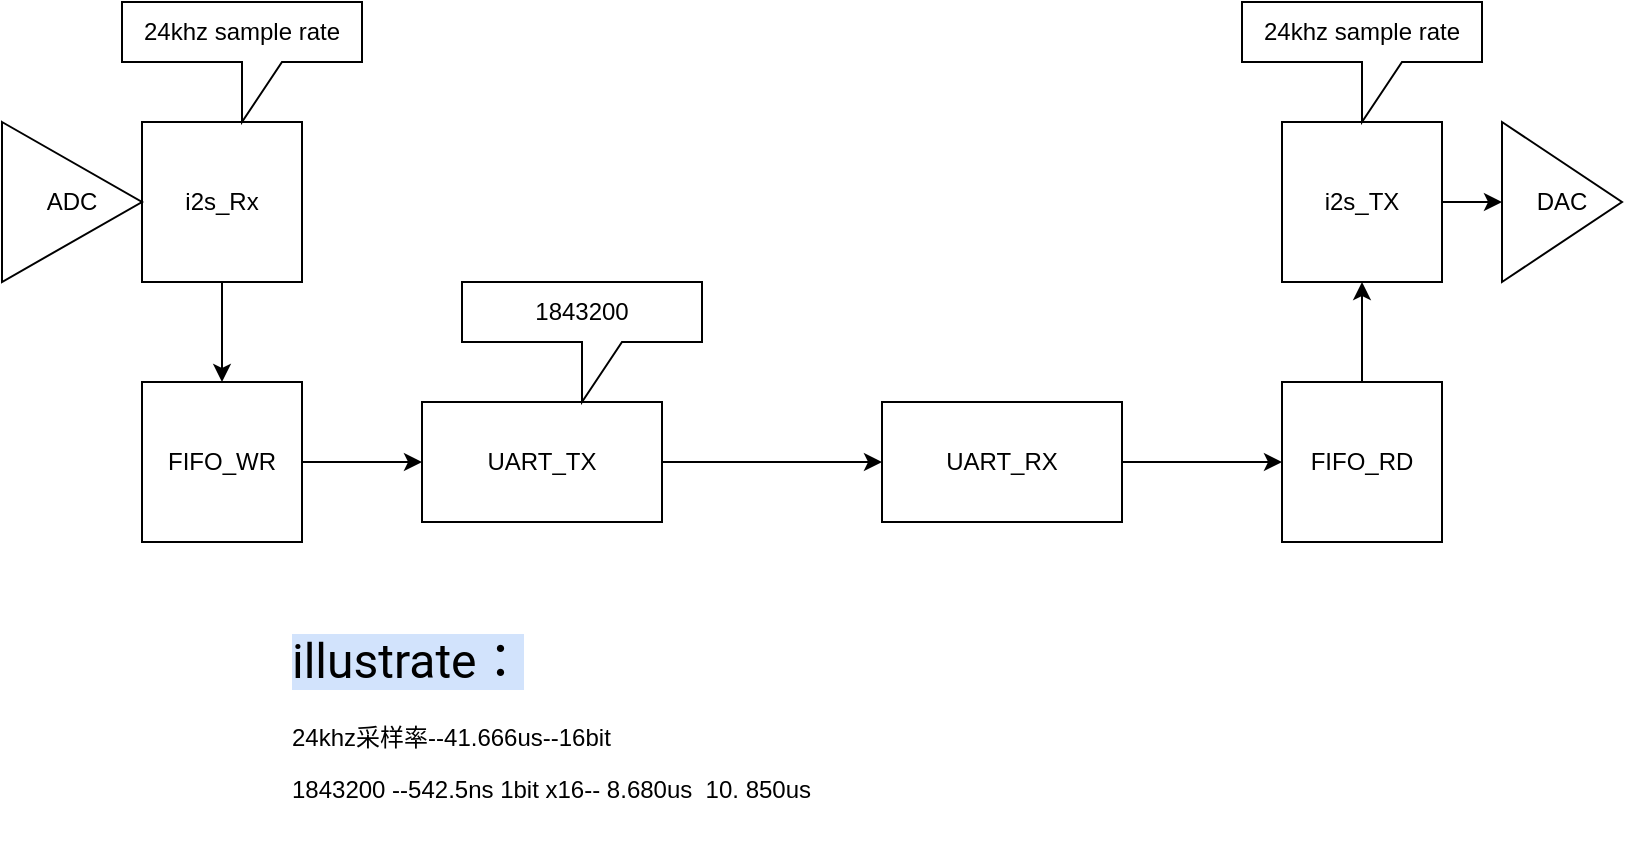 <mxfile version="15.8.2" type="github">
  <diagram id="0SSqz05uCD_B4Oa7NDAf" name="Page-1">
    <mxGraphModel dx="981" dy="548" grid="1" gridSize="10" guides="1" tooltips="1" connect="1" arrows="1" fold="1" page="1" pageScale="1" pageWidth="827" pageHeight="1169" math="0" shadow="0">
      <root>
        <mxCell id="0" />
        <mxCell id="1" parent="0" />
        <mxCell id="Vx_kvmbCpHdBKnT_1PFn-3" style="edgeStyle=orthogonalEdgeStyle;rounded=0;orthogonalLoop=1;jettySize=auto;html=1;exitX=1;exitY=0.5;exitDx=0;exitDy=0;entryX=0;entryY=0.5;entryDx=0;entryDy=0;" edge="1" parent="1" source="Vx_kvmbCpHdBKnT_1PFn-1" target="Vx_kvmbCpHdBKnT_1PFn-2">
          <mxGeometry relative="1" as="geometry" />
        </mxCell>
        <mxCell id="Vx_kvmbCpHdBKnT_1PFn-1" value="UART_TX" style="rounded=0;whiteSpace=wrap;html=1;" vertex="1" parent="1">
          <mxGeometry x="220" y="220" width="120" height="60" as="geometry" />
        </mxCell>
        <mxCell id="Vx_kvmbCpHdBKnT_1PFn-7" style="edgeStyle=orthogonalEdgeStyle;rounded=0;orthogonalLoop=1;jettySize=auto;html=1;entryX=0;entryY=0.5;entryDx=0;entryDy=0;" edge="1" parent="1" source="Vx_kvmbCpHdBKnT_1PFn-2" target="Vx_kvmbCpHdBKnT_1PFn-6">
          <mxGeometry relative="1" as="geometry" />
        </mxCell>
        <mxCell id="Vx_kvmbCpHdBKnT_1PFn-2" value="UART_RX" style="rounded=0;whiteSpace=wrap;html=1;" vertex="1" parent="1">
          <mxGeometry x="450" y="220" width="120" height="60" as="geometry" />
        </mxCell>
        <mxCell id="Vx_kvmbCpHdBKnT_1PFn-5" style="edgeStyle=orthogonalEdgeStyle;rounded=0;orthogonalLoop=1;jettySize=auto;html=1;exitX=1;exitY=0.5;exitDx=0;exitDy=0;entryX=0;entryY=0.5;entryDx=0;entryDy=0;" edge="1" parent="1" source="Vx_kvmbCpHdBKnT_1PFn-4" target="Vx_kvmbCpHdBKnT_1PFn-1">
          <mxGeometry relative="1" as="geometry" />
        </mxCell>
        <mxCell id="Vx_kvmbCpHdBKnT_1PFn-4" value="FIFO_WR" style="whiteSpace=wrap;html=1;aspect=fixed;" vertex="1" parent="1">
          <mxGeometry x="80" y="210" width="80" height="80" as="geometry" />
        </mxCell>
        <mxCell id="Vx_kvmbCpHdBKnT_1PFn-13" style="edgeStyle=orthogonalEdgeStyle;rounded=0;orthogonalLoop=1;jettySize=auto;html=1;exitX=0.5;exitY=0;exitDx=0;exitDy=0;entryX=0.5;entryY=1;entryDx=0;entryDy=0;" edge="1" parent="1" source="Vx_kvmbCpHdBKnT_1PFn-6" target="Vx_kvmbCpHdBKnT_1PFn-12">
          <mxGeometry relative="1" as="geometry" />
        </mxCell>
        <mxCell id="Vx_kvmbCpHdBKnT_1PFn-6" value="FIFO_RD" style="whiteSpace=wrap;html=1;aspect=fixed;" vertex="1" parent="1">
          <mxGeometry x="650" y="210" width="80" height="80" as="geometry" />
        </mxCell>
        <mxCell id="Vx_kvmbCpHdBKnT_1PFn-9" style="edgeStyle=orthogonalEdgeStyle;rounded=0;orthogonalLoop=1;jettySize=auto;html=1;exitX=0.5;exitY=1;exitDx=0;exitDy=0;entryX=0.5;entryY=0;entryDx=0;entryDy=0;" edge="1" parent="1" source="Vx_kvmbCpHdBKnT_1PFn-8" target="Vx_kvmbCpHdBKnT_1PFn-4">
          <mxGeometry relative="1" as="geometry" />
        </mxCell>
        <mxCell id="Vx_kvmbCpHdBKnT_1PFn-8" value="i2s_Rx" style="whiteSpace=wrap;html=1;aspect=fixed;" vertex="1" parent="1">
          <mxGeometry x="80" y="80" width="80" height="80" as="geometry" />
        </mxCell>
        <mxCell id="Vx_kvmbCpHdBKnT_1PFn-11" value="24khz sample rate" style="shape=callout;whiteSpace=wrap;html=1;perimeter=calloutPerimeter;" vertex="1" parent="1">
          <mxGeometry x="70" y="20" width="120" height="60" as="geometry" />
        </mxCell>
        <mxCell id="Vx_kvmbCpHdBKnT_1PFn-17" style="edgeStyle=orthogonalEdgeStyle;rounded=0;orthogonalLoop=1;jettySize=auto;html=1;entryX=0;entryY=0.5;entryDx=0;entryDy=0;" edge="1" parent="1" source="Vx_kvmbCpHdBKnT_1PFn-12" target="Vx_kvmbCpHdBKnT_1PFn-15">
          <mxGeometry relative="1" as="geometry" />
        </mxCell>
        <mxCell id="Vx_kvmbCpHdBKnT_1PFn-12" value="i2s_TX" style="whiteSpace=wrap;html=1;aspect=fixed;" vertex="1" parent="1">
          <mxGeometry x="650" y="80" width="80" height="80" as="geometry" />
        </mxCell>
        <mxCell id="Vx_kvmbCpHdBKnT_1PFn-14" value="ADC" style="triangle;whiteSpace=wrap;html=1;" vertex="1" parent="1">
          <mxGeometry x="10" y="80" width="70" height="80" as="geometry" />
        </mxCell>
        <mxCell id="Vx_kvmbCpHdBKnT_1PFn-15" value="DAC" style="triangle;whiteSpace=wrap;html=1;" vertex="1" parent="1">
          <mxGeometry x="760" y="80" width="60" height="80" as="geometry" />
        </mxCell>
        <mxCell id="Vx_kvmbCpHdBKnT_1PFn-16" value="24khz sample rate" style="shape=callout;whiteSpace=wrap;html=1;perimeter=calloutPerimeter;" vertex="1" parent="1">
          <mxGeometry x="630" y="20" width="120" height="60" as="geometry" />
        </mxCell>
        <mxCell id="Vx_kvmbCpHdBKnT_1PFn-18" value="&lt;h1&gt;&lt;span class=&quot;VIiyi&quot; lang=&quot;en&quot; style=&quot;display: inline ; font-family: &amp;#34;roboto&amp;#34; , &amp;#34;robotodraft&amp;#34; , &amp;#34;helvetica&amp;#34; , &amp;#34;arial&amp;#34; , sans-serif ; font-weight: 400 ; background-color: rgb(245 , 245 , 245)&quot;&gt;&lt;span class=&quot;JLqJ4b ChMk0b&quot; style=&quot;cursor: pointer ; background-color: rgb(210 , 227 , 252)&quot;&gt;&lt;span&gt;illustrate：&lt;/span&gt;&lt;/span&gt;&lt;/span&gt;&lt;span style=&quot;font-family: &amp;#34;roboto&amp;#34; , &amp;#34;robotodraft&amp;#34; , &amp;#34;helvetica&amp;#34; , &amp;#34;arial&amp;#34; , sans-serif ; font-weight: 400 ; background-color: rgb(245 , 245 , 245)&quot;&gt;&lt;/span&gt;&lt;br&gt;&lt;/h1&gt;&lt;p&gt;24khz采样率--41.666us--16bit&lt;/p&gt;&lt;p&gt;1843200 --542.5ns 1bit x16-- 8.680us&amp;nbsp; 10. 850us&lt;/p&gt;" style="text;html=1;strokeColor=none;fillColor=none;spacing=5;spacingTop=-20;whiteSpace=wrap;overflow=hidden;rounded=0;" vertex="1" parent="1">
          <mxGeometry x="150" y="330" width="310" height="120" as="geometry" />
        </mxCell>
        <mxCell id="Vx_kvmbCpHdBKnT_1PFn-19" value="1843200" style="shape=callout;whiteSpace=wrap;html=1;perimeter=calloutPerimeter;" vertex="1" parent="1">
          <mxGeometry x="240" y="160" width="120" height="60" as="geometry" />
        </mxCell>
      </root>
    </mxGraphModel>
  </diagram>
</mxfile>
